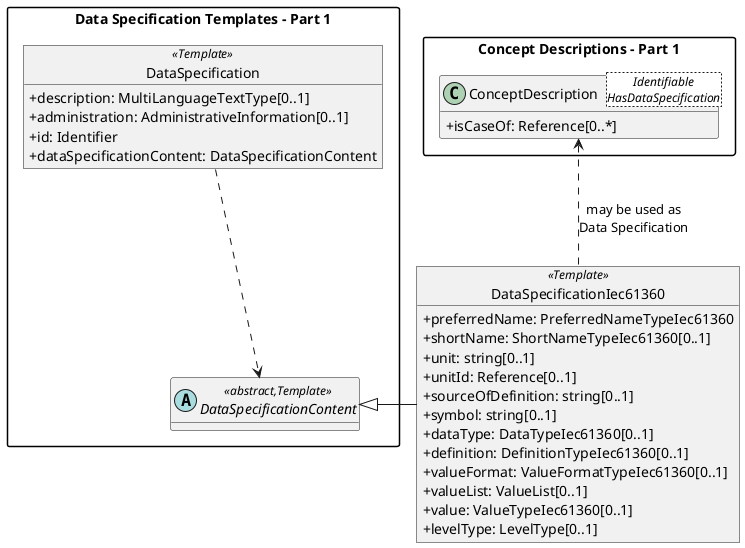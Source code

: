 @startuml
skinparam classAttributeIconSize 0
skinparam packageStyle rectangle
hide methods


package "Data Specification Templates - Part 1"  {
    object DataSpecification <<Template>> {
      +description: MultiLanguageTextType[0..1]
      +administration: AdministrativeInformation[0..1]
      +id: Identifier
      +dataSpecificationContent: DataSpecificationContent
    }

    abstract class DataSpecificationContent <<abstract,Template>> {
    }
}

object DataSpecificationIec61360 <<Template>> {
  +preferredName: PreferredNameTypeIec61360
  +shortName: ShortNameTypeIec61360[0..1]
  +unit: string[0..1]
  +unitId: Reference[0..1]
  +sourceOfDefinition: string[0..1]
  +symbol: string[0..1]
  +dataType: DataTypeIec61360[0..1]
  +definition: DefinitionTypeIec61360[0..1]
  +valueFormat: ValueFormatTypeIec61360[0..1]
  +valueList: ValueList[0..1]
  +value: ValueTypeIec61360[0..1]
  +levelType: LevelType[0..1]
}

package "Concept Descriptions - Part 1"  {
    class ConceptDescription<Identifiable\nHasDataSpecification> {
      +isCaseOf: Reference[0..*]
    }
}

DataSpecificationContent <|- DataSpecificationIec61360
ConceptDescription <.. DataSpecificationIec61360: may be used as\nData Specification
DataSpecification ..> DataSpecificationContent
@enduml